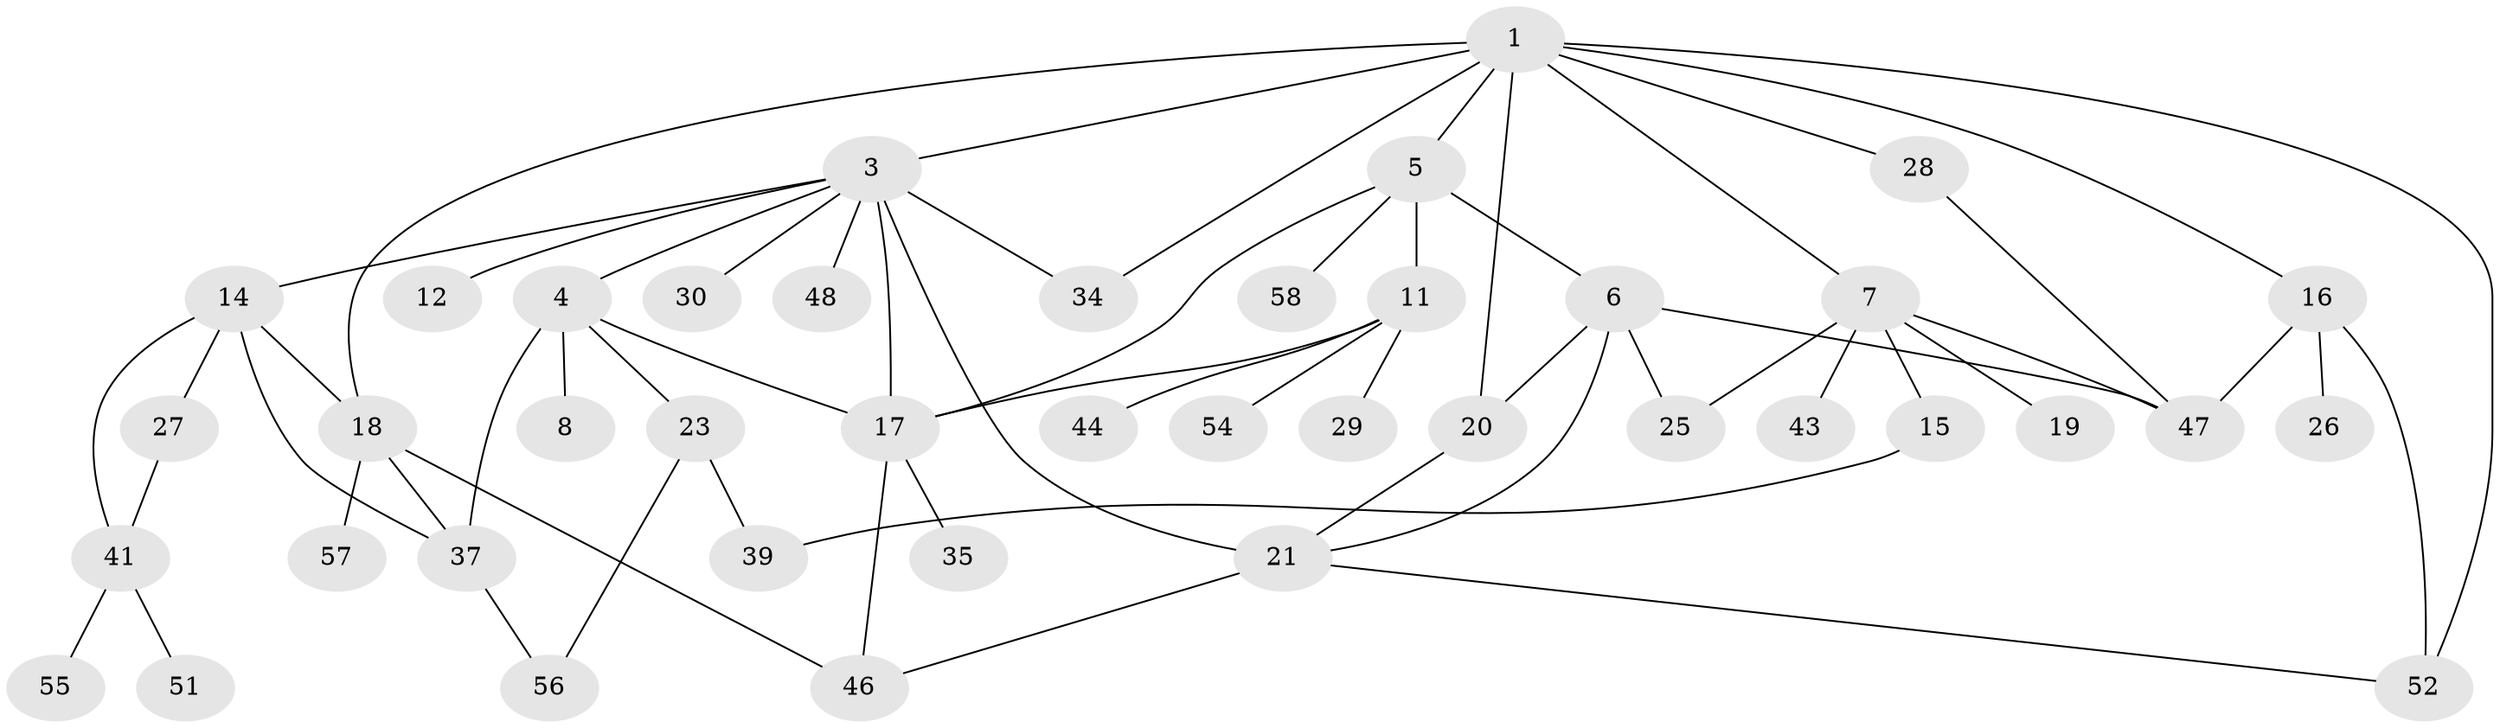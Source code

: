 // Generated by graph-tools (version 1.1) at 2025/51/02/27/25 19:51:41]
// undirected, 41 vertices, 61 edges
graph export_dot {
graph [start="1"]
  node [color=gray90,style=filled];
  1 [super="+2"];
  3 [super="+13"];
  4;
  5 [super="+42"];
  6 [super="+10"];
  7 [super="+33"];
  8 [super="+9"];
  11 [super="+32"];
  12;
  14 [super="+22"];
  15 [super="+50"];
  16 [super="+49"];
  17 [super="+24"];
  18 [super="+31"];
  19;
  20 [super="+38"];
  21 [super="+53"];
  23 [super="+40"];
  25 [super="+59"];
  26;
  27;
  28;
  29;
  30 [super="+36"];
  34;
  35;
  37 [super="+61"];
  39;
  41 [super="+45"];
  43;
  44;
  46;
  47 [super="+60"];
  48;
  51;
  52;
  54;
  55;
  56;
  57;
  58;
  1 -- 3;
  1 -- 34;
  1 -- 52;
  1 -- 16;
  1 -- 20;
  1 -- 5;
  1 -- 7;
  1 -- 28;
  1 -- 18;
  3 -- 4;
  3 -- 12;
  3 -- 14;
  3 -- 21 [weight=2];
  3 -- 17;
  3 -- 48;
  3 -- 34;
  3 -- 30;
  4 -- 8;
  4 -- 17;
  4 -- 23;
  4 -- 37;
  5 -- 6;
  5 -- 11;
  5 -- 58;
  5 -- 17;
  6 -- 21;
  6 -- 25;
  6 -- 20;
  6 -- 47;
  7 -- 15;
  7 -- 19;
  7 -- 43;
  7 -- 47;
  7 -- 25;
  11 -- 29;
  11 -- 44;
  11 -- 54;
  11 -- 17;
  14 -- 18;
  14 -- 41;
  14 -- 27;
  14 -- 37;
  15 -- 39;
  16 -- 26;
  16 -- 52;
  16 -- 47;
  17 -- 46;
  17 -- 35;
  18 -- 37;
  18 -- 46;
  18 -- 57;
  20 -- 21;
  21 -- 52;
  21 -- 46;
  23 -- 39;
  23 -- 56;
  27 -- 41;
  28 -- 47;
  37 -- 56;
  41 -- 51;
  41 -- 55;
}
